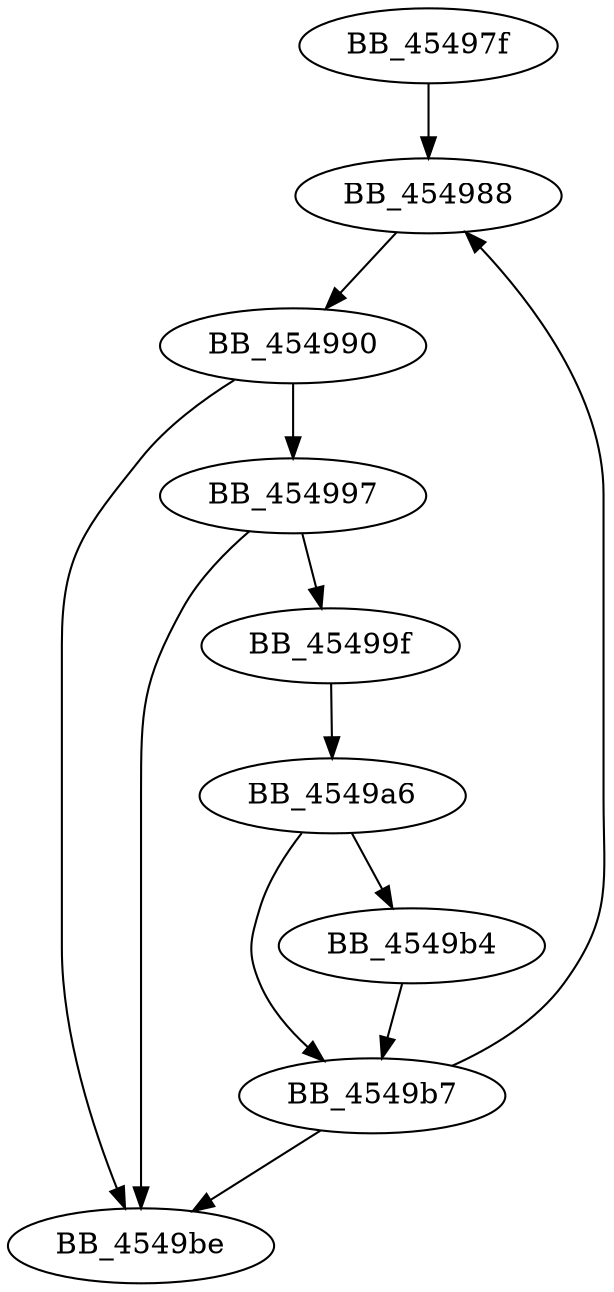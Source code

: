 DiGraph sub_45497F{
BB_45497f->BB_454988
BB_454988->BB_454990
BB_454990->BB_454997
BB_454990->BB_4549be
BB_454997->BB_45499f
BB_454997->BB_4549be
BB_45499f->BB_4549a6
BB_4549a6->BB_4549b4
BB_4549a6->BB_4549b7
BB_4549b4->BB_4549b7
BB_4549b7->BB_454988
BB_4549b7->BB_4549be
}
